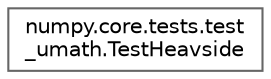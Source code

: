 digraph "Graphical Class Hierarchy"
{
 // LATEX_PDF_SIZE
  bgcolor="transparent";
  edge [fontname=Helvetica,fontsize=10,labelfontname=Helvetica,labelfontsize=10];
  node [fontname=Helvetica,fontsize=10,shape=box,height=0.2,width=0.4];
  rankdir="LR";
  Node0 [id="Node000000",label="numpy.core.tests.test\l_umath.TestHeavside",height=0.2,width=0.4,color="grey40", fillcolor="white", style="filled",URL="$d4/d53/classnumpy_1_1core_1_1tests_1_1test__umath_1_1TestHeavside.html",tooltip=" "];
}
